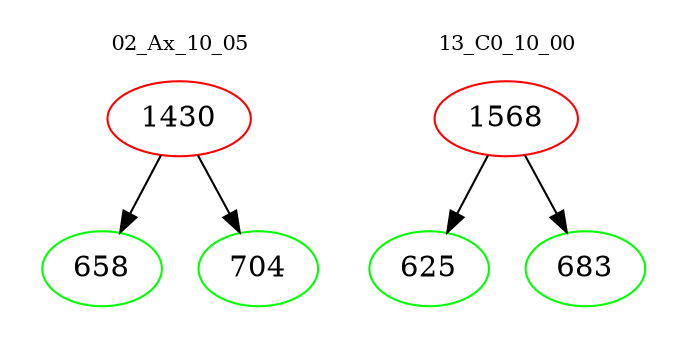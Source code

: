 digraph{
subgraph cluster_0 {
color = white
label = "02_Ax_10_05";
fontsize=10;
T0_1430 [label="1430", color="red"]
T0_1430 -> T0_658 [color="black"]
T0_658 [label="658", color="green"]
T0_1430 -> T0_704 [color="black"]
T0_704 [label="704", color="green"]
}
subgraph cluster_1 {
color = white
label = "13_C0_10_00";
fontsize=10;
T1_1568 [label="1568", color="red"]
T1_1568 -> T1_625 [color="black"]
T1_625 [label="625", color="green"]
T1_1568 -> T1_683 [color="black"]
T1_683 [label="683", color="green"]
}
}
